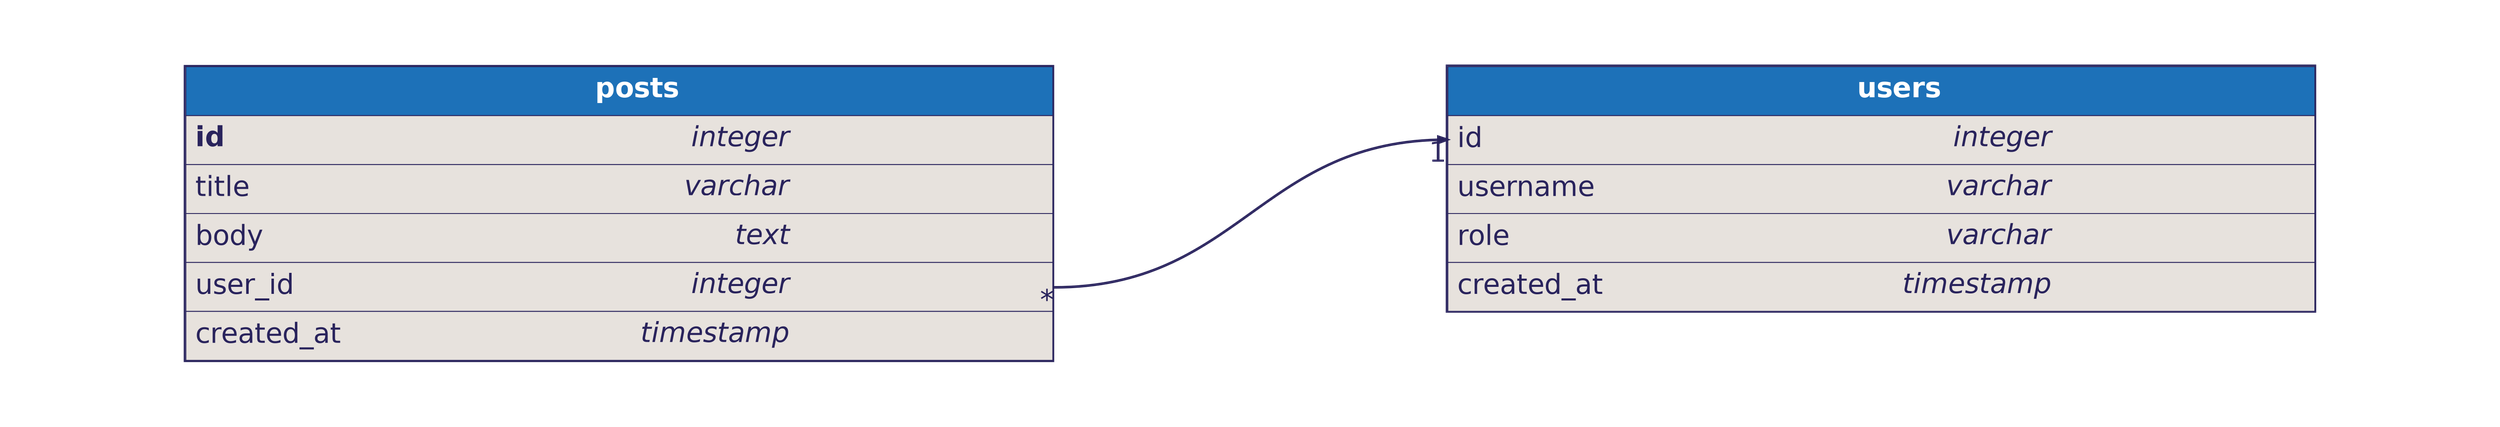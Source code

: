 digraph dbml {
    rankdir=LR;
    graph [fontname="helvetica", fontsize=32, fontcolor="#29235c", bgcolor="transparent"];
    node [penwidth=0, margin=0, fontname="helvetica", fontsize=32, fontcolor="#29235c"];
    edge [fontname="helvetica", fontsize=32, fontcolor="#29235c", color="#29235c"];

    "users" [
        id="users";
        label=<
            <TABLE BORDER="2" COLOR="#29235c" CELLBORDER="1" CELLSPACING="0" CELLPADDING="10">
            <TR>
                <TD PORT="f0" BGCOLOR="#1d71b8">
                    <FONT COLOR="#ffffff"><B> users </B></FONT>
                </TD>
            </TR>
            <TR>
                <TD ALIGN="LEFT" PORT="f1" BGCOLOR="#e7e2dd">
                    <TABLE CELLPADDING="0" CELLSPACING="0" BORDER="0">
                        <TR>
                            <TD ALIGN="LEFT">id </TD>
                            <TD ALIGN="RIGHT">
                                <FONT><I>integer</I></FONT>
                            </TD>
                        </TR>
                    </TABLE>
                </TD>
            </TR>
            <TR>
                <TD ALIGN="LEFT" PORT="f2" BGCOLOR="#e7e2dd">
                    <TABLE CELLPADDING="0" CELLSPACING="0" BORDER="0">
                        <TR>
                            <TD ALIGN="LEFT">username </TD>
                            <TD ALIGN="RIGHT">
                                <FONT><I>varchar</I></FONT>
                            </TD>
                        </TR>
                    </TABLE>
                </TD>
            </TR>
            <TR>
                <TD ALIGN="LEFT" PORT="f3" BGCOLOR="#e7e2dd">
                    <TABLE CELLPADDING="0" CELLSPACING="0" BORDER="0">
                        <TR>
                            <TD ALIGN="LEFT">role </TD>
                            <TD ALIGN="RIGHT">
                                <FONT><I>varchar</I></FONT>
                            </TD>
                        </TR>
                    </TABLE>
                </TD>
            </TR>
            <TR>
                <TD ALIGN="LEFT" PORT="f4" BGCOLOR="#e7e2dd">
                    <TABLE CELLPADDING="0" CELLSPACING="0" BORDER="0">
                        <TR>
                            <TD ALIGN="LEFT">created_at </TD>
                            <TD ALIGN="RIGHT">
                                <FONT><I>timestamp</I></FONT>
                            </TD>
                        </TR>
                    </TABLE>
                </TD>
            </TR>
            </TABLE>
        >
    ];
    "posts" [
        id="posts";
        label=<
            <TABLE BORDER="2" COLOR="#29235c" CELLBORDER="1" CELLSPACING="0" CELLPADDING="10">
            <TR>
                <TD PORT="f0" BGCOLOR="#1d71b8">
                    <FONT COLOR="#ffffff"><B> posts </B></FONT>
                </TD>
            </TR>
            <TR>
                <TD ALIGN="LEFT" PORT="f1" BGCOLOR="#e7e2dd">
                    <TABLE CELLPADDING="0" CELLSPACING="0" BORDER="0">
                        <TR>
                            <TD ALIGN="LEFT"><B>id</B> </TD>
                            <TD ALIGN="RIGHT">
                                <FONT><I>integer</I></FONT>
                            </TD>
                        </TR>
                    </TABLE>
                </TD>
            </TR>
            <TR>
                <TD ALIGN="LEFT" PORT="f2" BGCOLOR="#e7e2dd">
                    <TABLE CELLPADDING="0" CELLSPACING="0" BORDER="0">
                        <TR>
                            <TD ALIGN="LEFT">title </TD>
                            <TD ALIGN="RIGHT">
                                <FONT><I>varchar</I></FONT>
                            </TD>
                        </TR>
                    </TABLE>
                </TD>
            </TR>
            <TR>
                <TD ALIGN="LEFT" PORT="f3" BGCOLOR="#e7e2dd">
                    <TABLE CELLPADDING="0" CELLSPACING="0" BORDER="0">
                        <TR>
                            <TD ALIGN="LEFT">body </TD>
                            <TD ALIGN="RIGHT">
                                <FONT><I>text</I></FONT>
                            </TD>
                        </TR>
                    </TABLE>
                </TD>
            </TR>
            <TR>
                <TD ALIGN="LEFT" PORT="f4" BGCOLOR="#e7e2dd">
                    <TABLE CELLPADDING="0" CELLSPACING="0" BORDER="0">
                        <TR>
                            <TD ALIGN="LEFT">user_id </TD>
                            <TD ALIGN="RIGHT">
                                <FONT><I>integer</I></FONT>
                            </TD>
                        </TR>
                    </TABLE>
                </TD>
            </TR>
            <TR>
                <TD ALIGN="LEFT" PORT="f5" BGCOLOR="#e7e2dd">
                    <TABLE CELLPADDING="0" CELLSPACING="0" BORDER="0">
                        <TR>
                            <TD ALIGN="LEFT">created_at </TD>
                            <TD ALIGN="RIGHT">
                                <FONT><I>timestamp</I></FONT>
                            </TD>
                        </TR>
                    </TABLE>
                </TD>
            </TR>
            </TABLE>
        >
    ];

    "posts":f0 -> "users":f0 [style=invis, weight=100, color="red"]
    "posts":f4:e -> "users":f1:w [dir=forward, penwidth=3, color="#29235c", headlabel="1", taillabel="*"]
}